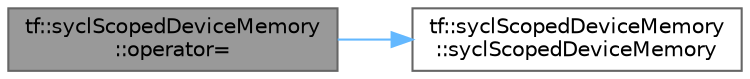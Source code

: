 digraph "tf::syclScopedDeviceMemory::operator="
{
 // LATEX_PDF_SIZE
  bgcolor="transparent";
  edge [fontname=Helvetica,fontsize=10,labelfontname=Helvetica,labelfontsize=10];
  node [fontname=Helvetica,fontsize=10,shape=box,height=0.2,width=0.4];
  rankdir="LR";
  Node1 [id="Node000001",label="tf::syclScopedDeviceMemory\l::operator=",height=0.2,width=0.4,color="gray40", fillcolor="grey60", style="filled", fontcolor="black",tooltip=" "];
  Node1 -> Node2 [id="edge1_Node000001_Node000002",color="steelblue1",style="solid",tooltip=" "];
  Node2 [id="Node000002",label="tf::syclScopedDeviceMemory\l::syclScopedDeviceMemory",height=0.2,width=0.4,color="grey40", fillcolor="white", style="filled",URL="$classtf_1_1sycl_scoped_device_memory.html#abf71abeac296a625861be2e44da60626",tooltip=" "];
}
